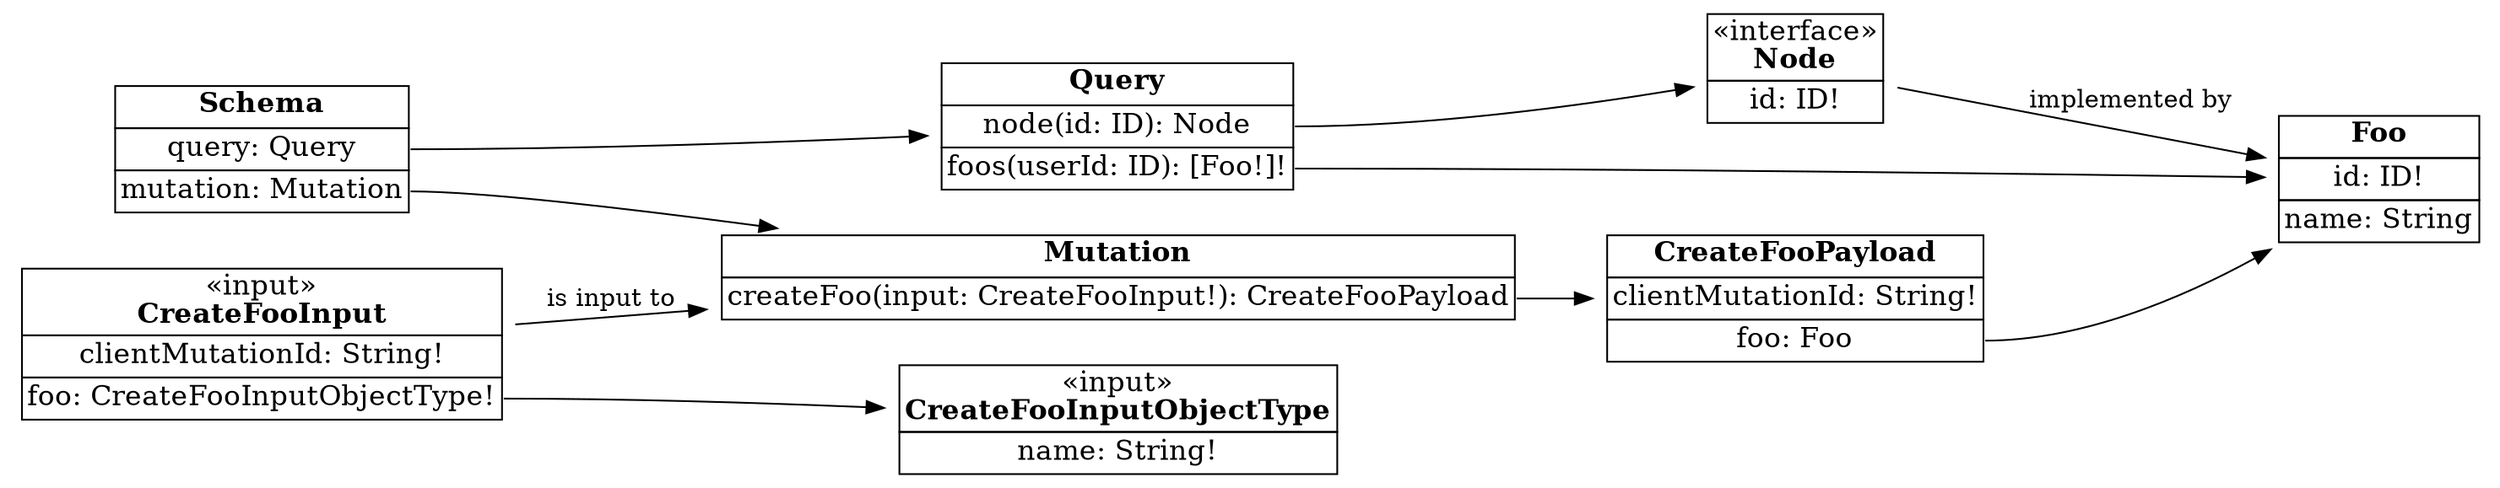 digraph erd {
graph [
  rankdir = "LR"
];
node [
  fontsize = "16"
  shape = "plaintext"
];
edge [
];
"Schema" [label=<<TABLE COLOR="BLACK" BORDER="0" CELLBORDER="1" CELLSPACING="0"><TR><TD PORT="__title"><FONT COLOR="BLACK"><B>Schema</B></FONT></TD></TR><TR><TD ALIGN="CENTER" PORT="queryport"><FONT COLOR="BLACK">query: Query</FONT></TD></TR>,<TR><TD ALIGN="CENTER" PORT="mutationport"><FONT COLOR="BLACK">mutation: Mutation</FONT></TD></TR></TABLE>>];
"Query" [label=<<TABLE COLOR="BLACK" BORDER="0" CELLBORDER="1" CELLSPACING="0"><TR><TD PORT="__title"><FONT COLOR="BLACK"><B>Query</B></FONT></TD></TR><TR><TD ALIGN="CENTER" PORT="nodeport"><FONT COLOR="BLACK">node(id: ID): Node</FONT></TD></TR>,<TR><TD ALIGN="CENTER" PORT="foosport"><FONT COLOR="BLACK">foos(userId: ID): [Foo!]!</FONT></TD></TR></TABLE>>];
"Mutation" [label=<<TABLE COLOR="BLACK" BORDER="0" CELLBORDER="1" CELLSPACING="0"><TR><TD PORT="__title"><FONT COLOR="BLACK"><B>Mutation</B></FONT></TD></TR><TR><TD ALIGN="CENTER" PORT="createFooport"><FONT COLOR="BLACK">createFoo(input: CreateFooInput!): CreateFooPayload</FONT></TD></TR></TABLE>>];
"Foo" [label=<<TABLE COLOR="BLACK" BORDER="0" CELLBORDER="1" CELLSPACING="0"><TR><TD PORT="__title"><FONT COLOR="BLACK"><B>Foo</B></FONT></TD></TR><TR><TD ALIGN="CENTER" PORT="idport"><FONT COLOR="BLACK">id: ID!</FONT></TD></TR>,<TR><TD ALIGN="CENTER" PORT="nameport"><FONT COLOR="BLACK">name: String</FONT></TD></TR></TABLE>>];
"CreateFooPayload" [label=<<TABLE COLOR="BLACK" BORDER="0" CELLBORDER="1" CELLSPACING="0"><TR><TD PORT="__title"><FONT COLOR="BLACK"><B>CreateFooPayload</B></FONT></TD></TR><TR><TD ALIGN="CENTER" PORT="clientMutationIdport"><FONT COLOR="BLACK">clientMutationId: String!</FONT></TD></TR>,<TR><TD ALIGN="CENTER" PORT="fooport"><FONT COLOR="BLACK">foo: Foo</FONT></TD></TR></TABLE>>];



"Node" [label=<<TABLE COLOR="BLACK" BORDER="0" CELLBORDER="1" CELLSPACING="0"><TR><TD PORT="__title"><FONT COLOR="BLACK">&laquo;interface&raquo;<BR/><B>Node</B></FONT></TD></TR><TR><TD ALIGN="CENTER" PORT="idport"><FONT COLOR="BLACK">id: ID!</FONT></TD></TR></TABLE>>];

"CreateFooInput" [label=<<TABLE COLOR="BLACK" BORDER="0" CELLBORDER="1" CELLSPACING="0"><TR><TD PORT="__title"><FONT COLOR="BLACK">&laquo;input&raquo;<BR/><B>CreateFooInput</B></FONT></TD></TR><TR><TD ALIGN="CENTER" PORT="clientMutationIdport"><FONT COLOR="BLACK">clientMutationId: String!</FONT></TD></TR>,<TR><TD ALIGN="CENTER" PORT="fooport"><FONT COLOR="BLACK">foo: CreateFooInputObjectType!</FONT></TD></TR></TABLE>>];
"CreateFooInputObjectType" [label=<<TABLE COLOR="BLACK" BORDER="0" CELLBORDER="1" CELLSPACING="0"><TR><TD PORT="__title"><FONT COLOR="BLACK">&laquo;input&raquo;<BR/><B>CreateFooInputObjectType</B></FONT></TD></TR><TR><TD ALIGN="CENTER" PORT="nameport"><FONT COLOR="BLACK">name: String!</FONT></TD></TR></TABLE>>];





"Schema":queryport -> "Query" [color="BLACK" fontcolor="BLACK"];
"Schema":mutationport -> "Mutation" [color="BLACK" fontcolor="BLACK"];
"Query":nodeport -> "Node" [color="BLACK" fontcolor="BLACK"];
"Query":foosport -> "Foo" [color="BLACK" fontcolor="BLACK"];
"Mutation":createFooport -> "CreateFooPayload" [color="BLACK" fontcolor="BLACK"];
"CreateFooInput" -> "Mutation" [color="BLACK" fontcolor="BLACK" label="is input to"];
"CreateFooPayload":fooport -> "Foo" [color="BLACK" fontcolor="BLACK"];
"Node" -> "Foo" [color="BLACK" fontcolor="BLACK" label="implemented by"];
"CreateFooInput":fooport -> "CreateFooInputObjectType" [color="BLACK" fontcolor="BLACK"];


}
